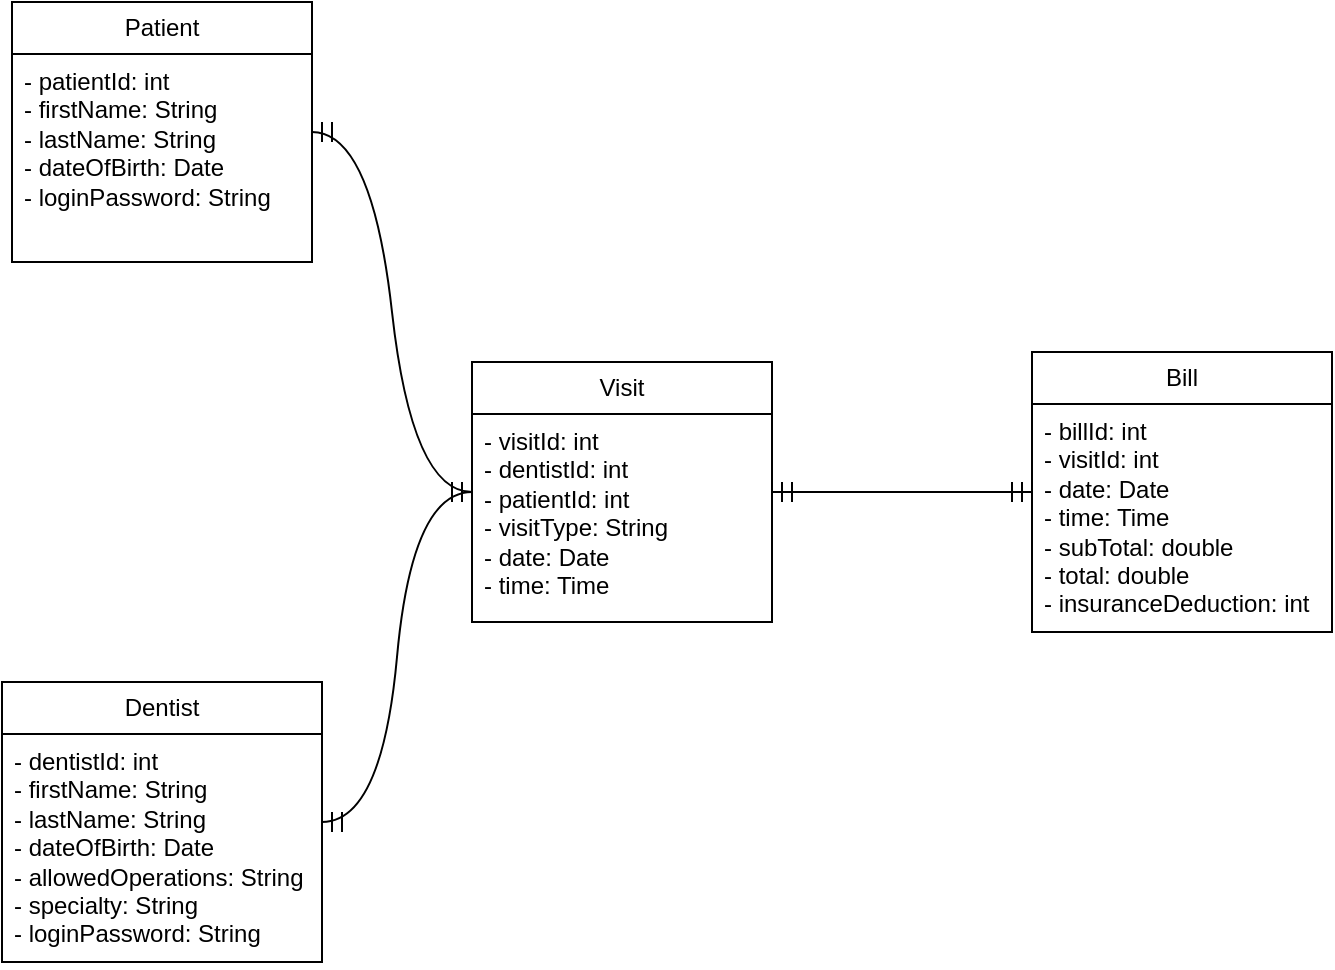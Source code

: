 <mxfile version="25.0.3">
  <diagram name="Page-1" id="uEcrJ6mdZMf3yO1zMUEK">
    <mxGraphModel dx="315" dy="362" grid="1" gridSize="10" guides="1" tooltips="1" connect="1" arrows="1" fold="1" page="1" pageScale="1" pageWidth="850" pageHeight="1100" math="0" shadow="0">
      <root>
        <mxCell id="0" />
        <mxCell id="1" parent="0" />
        <mxCell id="GO0dVXzbmXSwMS4jJn_O-63" value="&amp;nbsp;" style="text;html=1;align=center;verticalAlign=middle;resizable=0;points=[];autosize=1;strokeColor=none;fillColor=none;" parent="1" vertex="1">
          <mxGeometry x="495" y="328" width="30" height="30" as="geometry" />
        </mxCell>
        <mxCell id="InI7tBc7oBHLIup6E3MP-1" value="Bill" style="swimlane;fontStyle=0;childLayout=stackLayout;horizontal=1;startSize=26;fillColor=none;horizontalStack=0;resizeParent=1;resizeParentMax=0;resizeLast=0;collapsible=1;marginBottom=0;whiteSpace=wrap;html=1;" parent="1" vertex="1">
          <mxGeometry x="940" y="485" width="150" height="140" as="geometry" />
        </mxCell>
        <mxCell id="InI7tBc7oBHLIup6E3MP-3" value="&lt;div&gt;- billId: int&lt;/div&gt;&lt;div&gt;- visitId: int&lt;/div&gt;&lt;div&gt;- date: Date&lt;/div&gt;&lt;div&gt;- time: Time&lt;/div&gt;&lt;div&gt;- subTotal: double&lt;/div&gt;&lt;div&gt;- total: double&lt;/div&gt;&lt;div&gt;- insuranceDeduction: int&lt;/div&gt;&lt;div&gt;&lt;br&gt;&lt;/div&gt;" style="text;strokeColor=none;fillColor=none;align=left;verticalAlign=top;spacingLeft=4;spacingRight=4;overflow=hidden;rotatable=0;points=[[0,0.5],[1,0.5]];portConstraint=eastwest;whiteSpace=wrap;html=1;" parent="InI7tBc7oBHLIup6E3MP-1" vertex="1">
          <mxGeometry y="26" width="150" height="114" as="geometry" />
        </mxCell>
        <mxCell id="InI7tBc7oBHLIup6E3MP-6" value="Visit" style="swimlane;fontStyle=0;childLayout=stackLayout;horizontal=1;startSize=26;fillColor=none;horizontalStack=0;resizeParent=1;resizeParentMax=0;resizeLast=0;collapsible=1;marginBottom=0;whiteSpace=wrap;html=1;" parent="1" vertex="1">
          <mxGeometry x="660" y="490" width="150" height="130" as="geometry" />
        </mxCell>
        <mxCell id="InI7tBc7oBHLIup6E3MP-7" value="&lt;div&gt;&lt;span style=&quot;background-color: initial;&quot;&gt;- visitId: int&lt;/span&gt;&lt;/div&gt;&lt;div&gt;- dentistId: int&lt;/div&gt;&lt;div&gt;- patientId: int&lt;/div&gt;&lt;div&gt;- visitType: String&lt;/div&gt;&lt;div&gt;- date: Date&lt;/div&gt;&lt;div&gt;- time: Time&lt;/div&gt;&lt;div&gt;&lt;br&gt;&lt;/div&gt;" style="text;strokeColor=none;fillColor=none;align=left;verticalAlign=top;spacingLeft=4;spacingRight=4;overflow=hidden;rotatable=0;points=[[0,0.5],[1,0.5]];portConstraint=eastwest;whiteSpace=wrap;html=1;" parent="InI7tBc7oBHLIup6E3MP-6" vertex="1">
          <mxGeometry y="26" width="150" height="104" as="geometry" />
        </mxCell>
        <mxCell id="InI7tBc7oBHLIup6E3MP-11" value="Patient" style="swimlane;fontStyle=0;childLayout=stackLayout;horizontal=1;startSize=26;fillColor=none;horizontalStack=0;resizeParent=1;resizeParentMax=0;resizeLast=0;collapsible=1;marginBottom=0;whiteSpace=wrap;html=1;" parent="1" vertex="1">
          <mxGeometry x="430" y="310" width="150" height="130" as="geometry" />
        </mxCell>
        <mxCell id="InI7tBc7oBHLIup6E3MP-12" value="&lt;div&gt;&lt;span style=&quot;background-color: initial;&quot;&gt;- patientId: int&lt;/span&gt;&lt;/div&gt;&lt;div&gt;&lt;span style=&quot;background-color: initial;&quot;&gt;- firstName: String&lt;/span&gt;&lt;/div&gt;&lt;div&gt;&lt;span style=&quot;background-color: initial;&quot;&gt;- lastName: String&lt;/span&gt;&lt;/div&gt;&lt;div&gt;&lt;span style=&quot;background-color: initial;&quot;&gt;- dateOfBirth: Date&lt;/span&gt;&lt;/div&gt;&lt;div&gt;- loginPassword: String&lt;/div&gt;" style="text;strokeColor=none;fillColor=none;align=left;verticalAlign=top;spacingLeft=4;spacingRight=4;overflow=hidden;rotatable=0;points=[[0,0.5],[1,0.5]];portConstraint=eastwest;whiteSpace=wrap;html=1;" parent="InI7tBc7oBHLIup6E3MP-11" vertex="1">
          <mxGeometry y="26" width="150" height="104" as="geometry" />
        </mxCell>
        <mxCell id="InI7tBc7oBHLIup6E3MP-20" value="" style="edgeStyle=entityRelationEdgeStyle;fontSize=12;html=1;endArrow=ERmandOne;startArrow=ERmandOne;rounded=0;startSize=8;endSize=8;curved=1;" parent="1" source="InI7tBc7oBHLIup6E3MP-1" target="InI7tBc7oBHLIup6E3MP-6" edge="1">
          <mxGeometry width="100" height="100" relative="1" as="geometry">
            <mxPoint x="750" y="830" as="sourcePoint" />
            <mxPoint x="850" y="730" as="targetPoint" />
          </mxGeometry>
        </mxCell>
        <mxCell id="InI7tBc7oBHLIup6E3MP-21" value="Dentist" style="swimlane;fontStyle=0;childLayout=stackLayout;horizontal=1;startSize=26;fillColor=none;horizontalStack=0;resizeParent=1;resizeParentMax=0;resizeLast=0;collapsible=1;marginBottom=0;whiteSpace=wrap;html=1;" parent="1" vertex="1">
          <mxGeometry x="425" y="650" width="160" height="140" as="geometry" />
        </mxCell>
        <mxCell id="InI7tBc7oBHLIup6E3MP-22" value="&lt;div&gt;&lt;span style=&quot;background-color: initial;&quot;&gt;- dentistId: int&lt;/span&gt;&lt;/div&gt;&lt;div&gt;&lt;span style=&quot;background-color: initial;&quot;&gt;- firstName: String&lt;/span&gt;&lt;/div&gt;&lt;div&gt;&lt;span style=&quot;background-color: initial;&quot;&gt;- lastName: String&lt;/span&gt;&lt;/div&gt;&lt;div&gt;&lt;span style=&quot;background-color: initial;&quot;&gt;- dateOfBirth: Date&lt;/span&gt;&lt;/div&gt;&lt;div&gt;- allowedOperations: String&lt;/div&gt;&lt;div&gt;- specialty: String&lt;/div&gt;&lt;div&gt;- loginPassword&lt;span style=&quot;background-color: initial;&quot;&gt;&lt;/span&gt;&lt;span style=&quot;background-color: initial;&quot;&gt;: String&lt;/span&gt;&lt;/div&gt;" style="text;strokeColor=none;fillColor=none;align=left;verticalAlign=top;spacingLeft=4;spacingRight=4;overflow=hidden;rotatable=0;points=[[0,0.5],[1,0.5]];portConstraint=eastwest;whiteSpace=wrap;html=1;" parent="InI7tBc7oBHLIup6E3MP-21" vertex="1">
          <mxGeometry y="26" width="160" height="114" as="geometry" />
        </mxCell>
        <mxCell id="InI7tBc7oBHLIup6E3MP-23" value="" style="edgeStyle=entityRelationEdgeStyle;fontSize=12;html=1;endArrow=ERmandOne;startArrow=ERmandOne;rounded=0;startSize=8;endSize=8;curved=1;" parent="1" source="InI7tBc7oBHLIup6E3MP-6" target="InI7tBc7oBHLIup6E3MP-21" edge="1">
          <mxGeometry width="100" height="100" relative="1" as="geometry">
            <mxPoint x="1070" y="570" as="sourcePoint" />
            <mxPoint x="1010" y="420" as="targetPoint" />
          </mxGeometry>
        </mxCell>
        <mxCell id="InI7tBc7oBHLIup6E3MP-24" value="" style="edgeStyle=entityRelationEdgeStyle;fontSize=12;html=1;endArrow=ERmandOne;startArrow=ERmandOne;rounded=0;startSize=8;endSize=8;curved=1;" parent="1" source="InI7tBc7oBHLIup6E3MP-6" target="InI7tBc7oBHLIup6E3MP-11" edge="1">
          <mxGeometry width="100" height="100" relative="1" as="geometry">
            <mxPoint x="670" y="565" as="sourcePoint" />
            <mxPoint x="640" y="722" as="targetPoint" />
          </mxGeometry>
        </mxCell>
      </root>
    </mxGraphModel>
  </diagram>
</mxfile>
